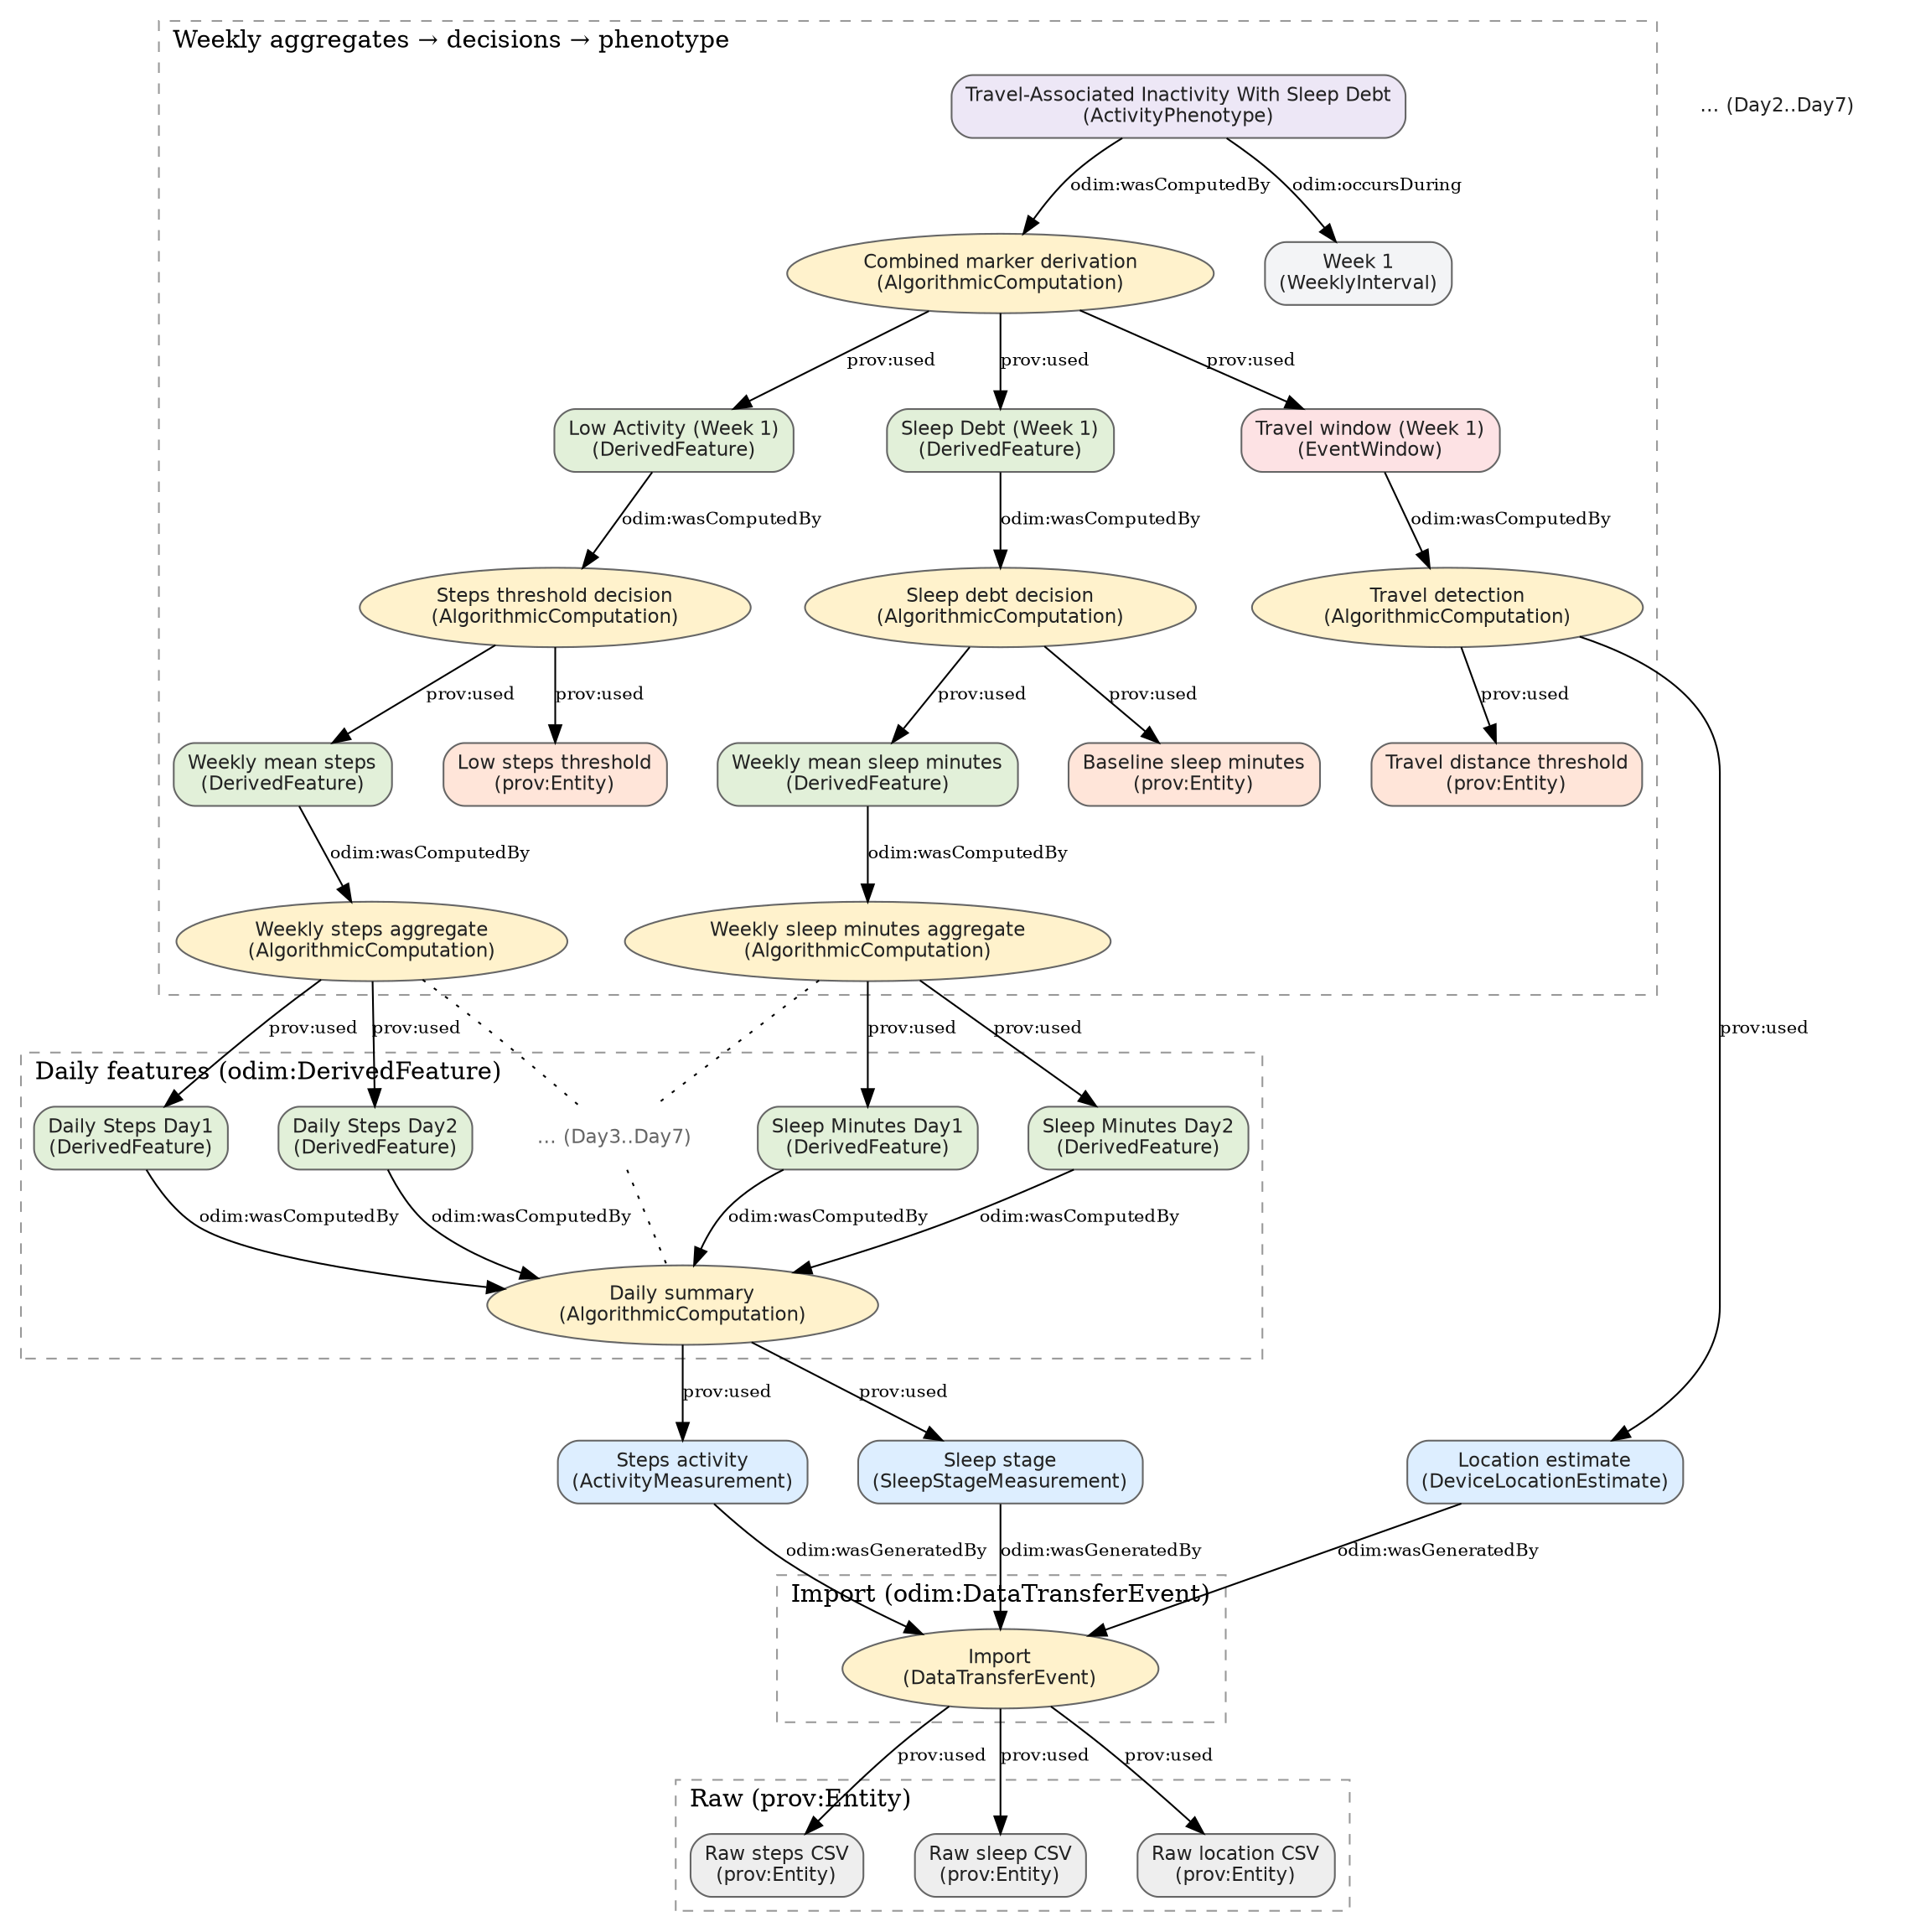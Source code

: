 digraph DemoFlow {
  rankdir=TB;
  splines=true;
  nodesep=0.4;
  ranksep=0.6;

  // Default node styles
  node [fontname="Helvetica", fontsize=11, style="rounded,filled", color="#666666", fontcolor="#222222", fillcolor="white", penwidth=1.0];

  // Legend removed for presentation clarity

  // Raw entities (prov:Entity)
  subgraph cluster_raw {
    label="Raw (prov:Entity)"; style=dashed; color=gray60; labelloc="t"; labeljust="l";
    RawSteps [label="Raw steps CSV\n(prov:Entity)", shape=box, fillcolor="#EEEEEE"];
    RawSleep [label="Raw sleep CSV\n(prov:Entity)", shape=box, fillcolor="#EEEEEE"];
    RawLoc   [label="Raw location CSV\n(prov:Entity)", shape=box, fillcolor="#EEEEEE"];
  }

  // Import activity
  subgraph cluster_import {
    label="Import (odim:DataTransferEvent)"; style=dashed; color=gray60; labelloc="t"; labeljust="l";
    Import [label="Import\n(DataTransferEvent)", shape=ellipse, fillcolor="#FFF2CC"];
  }

  // Observations (entities)
  subgraph cluster_obs {
    label=""; style=invis; color=gray60;
    ObsSteps [label="Steps activity\n(ActivityMeasurement)", shape=box, fillcolor="#DDEEFF"];
    ObsSleep [label="Sleep stage\n(SleepStageMeasurement)", shape=box, fillcolor="#DDEEFF"];
    ObsLoc   [label="Location estimate\n(DeviceLocationEstimate)", shape=box, fillcolor="#DDEEFF"];
    ObsDots  [label="… (Day2..Day7)", shape=plaintext];
  }

  // Daily computation + features (steps + sleep minutes)
  subgraph cluster_daily {
    label="Daily features (odim:DerivedFeature)"; style=dashed; color=gray60; labelloc="t"; labeljust="l";
    DailyComp [label="Daily summary\n(AlgorithmicComputation)", shape=ellipse, fillcolor="#FFF2CC"];
    F1 [label="Daily Steps Day1\n(DerivedFeature)", shape=box, fillcolor="#E2F0D9"];
    F2 [label="Daily Steps Day2\n(DerivedFeature)", shape=box, fillcolor="#E2F0D9"];
    FDots [label="… (Day3..Day7)", shape=plaintext, color="#888888", fontcolor="#666666"];
    SQ1 [label="Sleep Minutes Day1\n(DerivedFeature)", shape=box, fillcolor="#E2F0D9"];
    SQ2 [label="Sleep Minutes Day2\n(DerivedFeature)", shape=box, fillcolor="#E2F0D9"];
  }

  // Weekly aggregation + decisions + combined phenotype
  subgraph cluster_weekly {
    label="Weekly aggregates → decisions → phenotype"; style=dashed; color=gray60; labelloc="t"; labeljust="l";
    WeeklySteps [label="Weekly steps aggregate\n(AlgorithmicComputation)", shape=ellipse, fillcolor="#FFF2CC"];
    MeanSteps [label="Weekly mean steps\n(DerivedFeature)", shape=box, fillcolor="#E2F0D9"];
    Thresh [label="Low steps threshold\n(prov:Entity)", shape=box, fillcolor="#FFE5D9"];
    StepsDecision [label="Steps threshold decision\n(AlgorithmicComputation)", shape=ellipse, fillcolor="#FFF2CC"];
    Marker [label="Low Activity (Week 1)\n(DerivedFeature)", shape=box, style="rounded,filled", fillcolor="#E2F0D9"];

    WeeklySleep [label="Weekly sleep minutes aggregate\n(AlgorithmicComputation)", shape=ellipse, fillcolor="#FFF2CC"];
    MeanSleep [label="Weekly mean sleep minutes\n(DerivedFeature)", shape=box, fillcolor="#E2F0D9"];
    SleepBaseline [label="Baseline sleep minutes\n(prov:Entity)", shape=box, fillcolor="#FFE5D9"];
    SleepDebtDecision [label="Sleep debt decision\n(AlgorithmicComputation)", shape=ellipse, fillcolor="#FFF2CC"];
    SleepDebt [label="Sleep Debt (Week 1)\n(DerivedFeature)", shape=box, fillcolor="#E2F0D9"];

    Combine [label="Combined marker derivation\n(AlgorithmicComputation)", shape=ellipse, fillcolor="#FFF2CC"];
    Phenotype [label="Travel-Associated Inactivity With Sleep Debt\n(ActivityPhenotype)", shape=box, style="rounded,filled", fillcolor="#EDE7F6"];
    Week [label="Week 1\n(WeeklyInterval)", shape=box, fillcolor="#F3F4F6"];

    // Travel detection elements placed within weekly cluster
    TravelDetect [label="Travel detection\n(AlgorithmicComputation)", shape=ellipse, fillcolor="#FFF2CC"];
    TravelWin [label="Travel window (Week 1)\n(EventWindow)", shape=box, fillcolor="#FDE2E4"];
    TravelThresh [label="Travel distance threshold\n(prov:Entity)", shape=box, fillcolor="#FFE5D9"];
  }

  // Edges with exact predicates
  // Import used raw files (prov:used: Activity -> Entity)
  Import -> RawSteps [label="prov:used", fontsize=10];
  Import -> RawSleep [label="prov:used", fontsize=10];
  Import -> RawLoc   [label="prov:used", fontsize=10];

  // Observations were generated by Import (odim:wasGeneratedBy: Entity -> Activity)
  ObsSteps -> Import [label="odim:wasGeneratedBy", fontsize=10];
  ObsSleep -> Import [label="odim:wasGeneratedBy", fontsize=10];
  ObsLoc   -> Import [label="odim:wasGeneratedBy", fontsize=10];
  {rank=same; ObsSteps; ObsSleep; ObsLoc;}

  // Daily computation used observations (prov:used)
  DailyComp -> ObsSteps [label="prov:used", fontsize=10];
  DailyComp -> ObsSleep [label="prov:used", fontsize=10];

  // Travel detection from location observations (nodes defined in weekly cluster)
  TravelDetect -> ObsLoc [label="prov:used", fontsize=10];
  TravelDetect -> TravelThresh [label="prov:used", fontsize=10];
  TravelWin -> TravelDetect [label="odim:wasComputedBy", fontsize=10];

  // Daily features were computed by DailyComp (odim:wasComputedBy)
  F1 -> DailyComp [label="odim:wasComputedBy", fontsize=10];
  F2 -> DailyComp [label="odim:wasComputedBy", fontsize=10];
  SQ1 -> DailyComp [label="odim:wasComputedBy", fontsize=10];
  SQ2 -> DailyComp [label="odim:wasComputedBy", fontsize=10];
  FDots -> DailyComp [style=dotted, arrowhead=none];

  // Weekly steps aggregate and decision
  WeeklySteps -> F1 [label="prov:used", fontsize=10];
  WeeklySteps -> F2 [label="prov:used", fontsize=10];
  WeeklySteps -> FDots [style=dotted, arrowhead=none];
  MeanSteps -> WeeklySteps [label="odim:wasComputedBy", fontsize=10];
  StepsDecision -> MeanSteps [label="prov:used", fontsize=10];
  StepsDecision -> Thresh [label="prov:used", fontsize=10];
  Marker -> StepsDecision [label="odim:wasComputedBy", fontsize=10];

  // Weekly sleep minutes aggregate + sleep debt decision
  WeeklySleep -> SQ1 [label="prov:used", fontsize=10];
  WeeklySleep -> SQ2 [label="prov:used", fontsize=10];
  WeeklySleep -> FDots [style=dotted, arrowhead=none];
  MeanSleep -> WeeklySleep [label="odim:wasComputedBy", fontsize=10];
  SleepDebtDecision -> MeanSleep [label="prov:used", fontsize=10];
  SleepDebtDecision -> SleepBaseline [label="prov:used", fontsize=10];
  SleepDebt -> SleepDebtDecision [label="odim:wasComputedBy", fontsize=10];

  // Combined phenotype marker
  Combine -> Marker [label="prov:used", fontsize=10];
  Combine -> SleepDebt [label="prov:used", fontsize=10];
  Combine -> TravelWin [label="prov:used", fontsize=10];
  Phenotype -> Combine [label="odim:wasComputedBy", fontsize=10];
  Phenotype -> Week [label="odim:occursDuring", fontsize=10];
}
